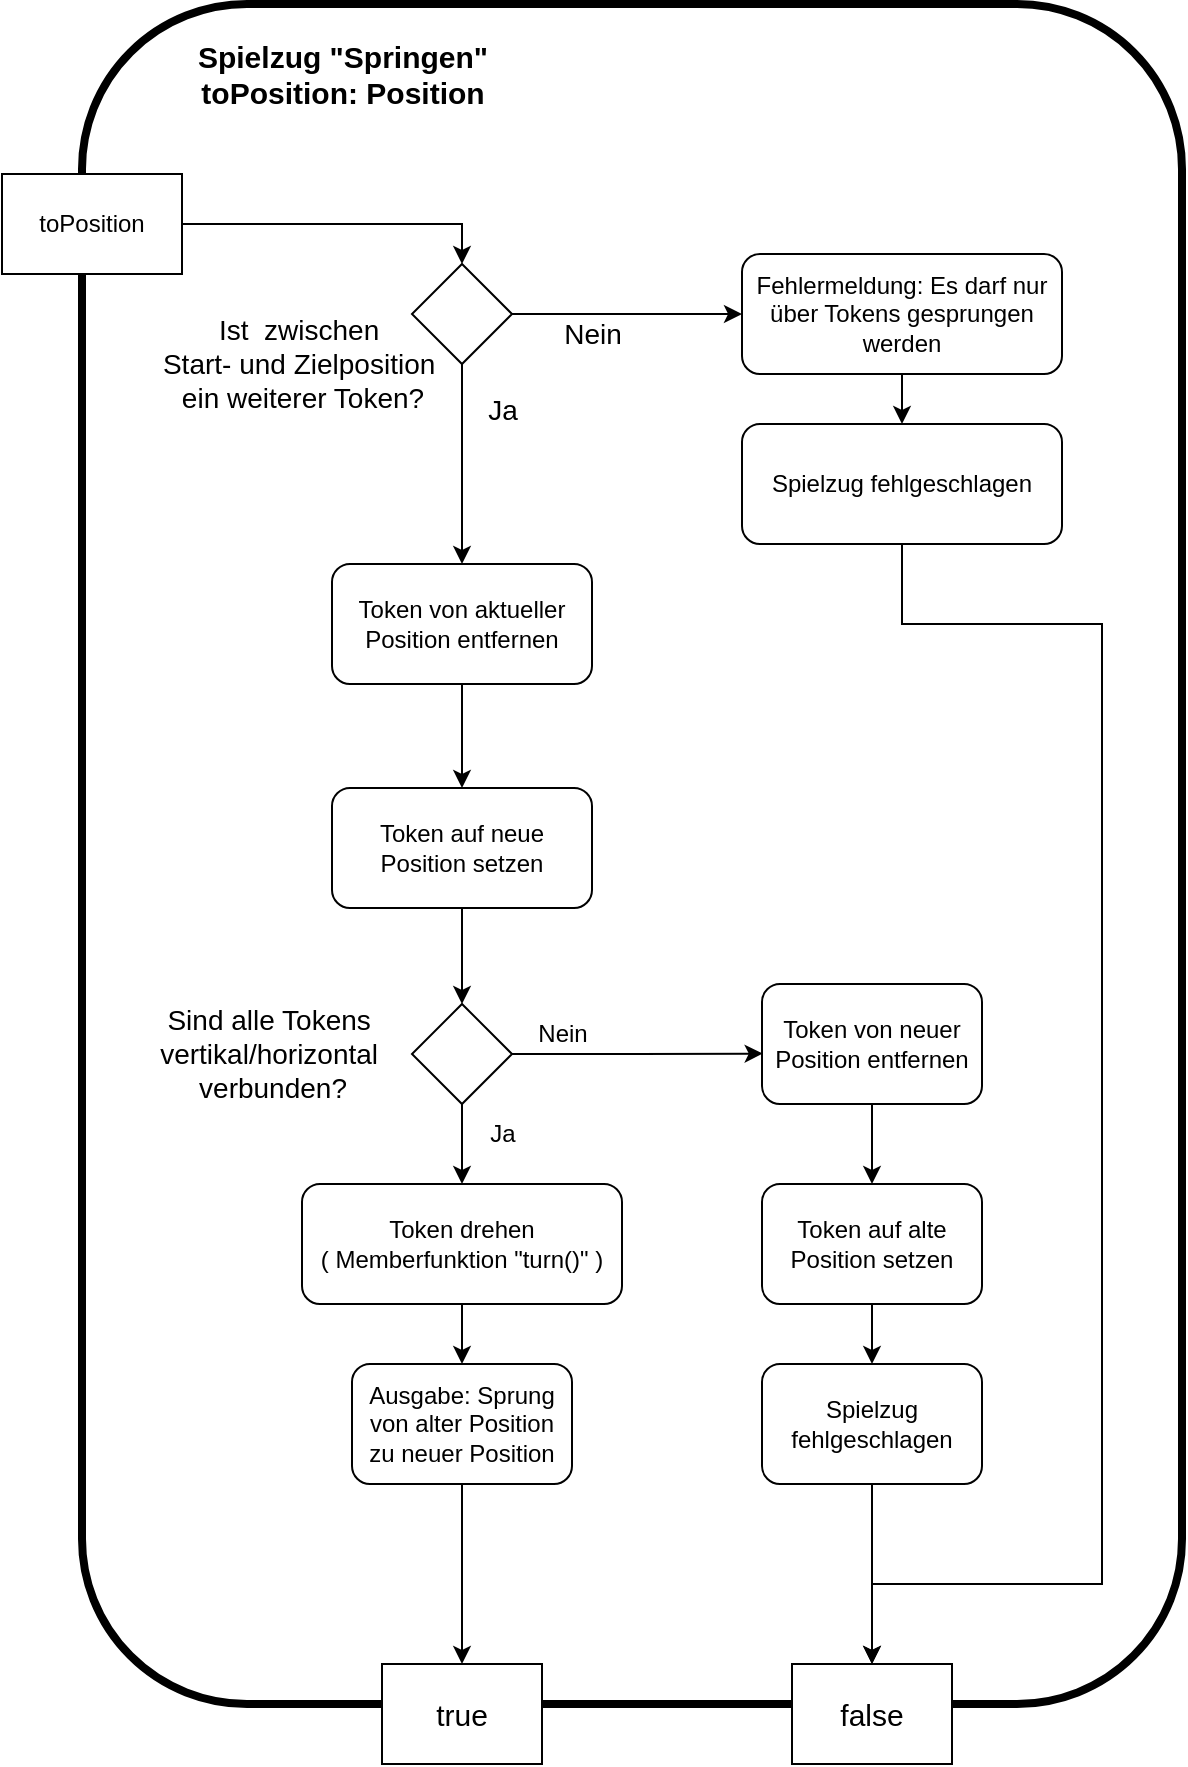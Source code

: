 <mxfile version="22.1.16" type="github">
  <diagram name="Seite-1" id="Uph73gleEDyKAeIzliLi">
    <mxGraphModel dx="1434" dy="774" grid="1" gridSize="10" guides="1" tooltips="1" connect="1" arrows="1" fold="1" page="1" pageScale="1" pageWidth="583" pageHeight="413" math="0" shadow="0">
      <root>
        <mxCell id="0" />
        <mxCell id="1" parent="0" />
        <mxCell id="LmvUL_w-2qDvA-CHAG-q-24" value="" style="rounded=1;whiteSpace=wrap;html=1;fillColor=none;strokeWidth=4;" parent="1" vertex="1">
          <mxGeometry x="200" y="40" width="550" height="850" as="geometry" />
        </mxCell>
        <mxCell id="LmvUL_w-2qDvA-CHAG-q-5" style="edgeStyle=orthogonalEdgeStyle;rounded=0;orthogonalLoop=1;jettySize=auto;html=1;exitX=0.5;exitY=1;exitDx=0;exitDy=0;entryX=0.5;entryY=0;entryDx=0;entryDy=0;" parent="1" source="LmvUL_w-2qDvA-CHAG-q-3" target="LmvUL_w-2qDvA-CHAG-q-4" edge="1">
          <mxGeometry relative="1" as="geometry" />
        </mxCell>
        <mxCell id="LmvUL_w-2qDvA-CHAG-q-3" value="Token von aktueller Position entfernen" style="rounded=1;whiteSpace=wrap;html=1;" parent="1" vertex="1">
          <mxGeometry x="325" y="320" width="130" height="60" as="geometry" />
        </mxCell>
        <mxCell id="LmvUL_w-2qDvA-CHAG-q-7" style="edgeStyle=orthogonalEdgeStyle;rounded=0;orthogonalLoop=1;jettySize=auto;html=1;exitX=0.5;exitY=1;exitDx=0;exitDy=0;entryX=0.5;entryY=0;entryDx=0;entryDy=0;" parent="1" source="LmvUL_w-2qDvA-CHAG-q-4" target="LmvUL_w-2qDvA-CHAG-q-6" edge="1">
          <mxGeometry relative="1" as="geometry" />
        </mxCell>
        <mxCell id="LmvUL_w-2qDvA-CHAG-q-4" value="Token auf neue Position setzen" style="rounded=1;whiteSpace=wrap;html=1;" parent="1" vertex="1">
          <mxGeometry x="325" y="432" width="130" height="60" as="geometry" />
        </mxCell>
        <mxCell id="49IbNY6AlsYL05EUb6Tz-3" style="edgeStyle=orthogonalEdgeStyle;rounded=0;orthogonalLoop=1;jettySize=auto;html=1;exitX=0.5;exitY=1;exitDx=0;exitDy=0;entryX=0.5;entryY=0;entryDx=0;entryDy=0;" parent="1" source="LmvUL_w-2qDvA-CHAG-q-6" target="49IbNY6AlsYL05EUb6Tz-2" edge="1">
          <mxGeometry relative="1" as="geometry" />
        </mxCell>
        <mxCell id="LmvUL_w-2qDvA-CHAG-q-6" value="" style="rhombus;whiteSpace=wrap;html=1;" parent="1" vertex="1">
          <mxGeometry x="365" y="540" width="50" height="50" as="geometry" />
        </mxCell>
        <mxCell id="LmvUL_w-2qDvA-CHAG-q-8" value="&lt;div style=&quot;font-size: 14px;&quot;&gt;&lt;font style=&quot;font-size: 14px;&quot;&gt;Sind alle Tokens&amp;nbsp;&lt;/font&gt;&lt;/div&gt;&lt;div style=&quot;font-size: 14px;&quot;&gt;&lt;font style=&quot;font-size: 14px;&quot;&gt;vertikal/horizontal&amp;nbsp;&lt;/font&gt;&lt;/div&gt;&lt;div style=&quot;font-size: 14px;&quot;&gt;&lt;font style=&quot;font-size: 14px;&quot;&gt;verbunden?&lt;/font&gt;&lt;/div&gt;" style="text;html=1;align=center;verticalAlign=middle;resizable=0;points=[];autosize=1;strokeColor=none;fillColor=none;" parent="1" vertex="1">
          <mxGeometry x="225" y="535" width="140" height="60" as="geometry" />
        </mxCell>
        <mxCell id="LmvUL_w-2qDvA-CHAG-q-15" style="edgeStyle=orthogonalEdgeStyle;rounded=0;orthogonalLoop=1;jettySize=auto;html=1;exitX=0.5;exitY=1;exitDx=0;exitDy=0;entryX=0.5;entryY=0;entryDx=0;entryDy=0;" parent="1" source="LmvUL_w-2qDvA-CHAG-q-10" target="LmvUL_w-2qDvA-CHAG-q-11" edge="1">
          <mxGeometry relative="1" as="geometry" />
        </mxCell>
        <mxCell id="LmvUL_w-2qDvA-CHAG-q-10" value="Token von neuer Position entfernen" style="rounded=1;whiteSpace=wrap;html=1;" parent="1" vertex="1">
          <mxGeometry x="540" y="530" width="110" height="60" as="geometry" />
        </mxCell>
        <mxCell id="LmvUL_w-2qDvA-CHAG-q-16" style="edgeStyle=orthogonalEdgeStyle;rounded=0;orthogonalLoop=1;jettySize=auto;html=1;exitX=0.5;exitY=1;exitDx=0;exitDy=0;entryX=0.5;entryY=0;entryDx=0;entryDy=0;" parent="1" source="LmvUL_w-2qDvA-CHAG-q-11" target="LmvUL_w-2qDvA-CHAG-q-12" edge="1">
          <mxGeometry relative="1" as="geometry" />
        </mxCell>
        <mxCell id="LmvUL_w-2qDvA-CHAG-q-11" value="Token auf alte Position setzen" style="rounded=1;whiteSpace=wrap;html=1;" parent="1" vertex="1">
          <mxGeometry x="540" y="630" width="110" height="60" as="geometry" />
        </mxCell>
        <mxCell id="QlbRYT__UiRtOQbs48cr-4" style="edgeStyle=orthogonalEdgeStyle;rounded=0;orthogonalLoop=1;jettySize=auto;html=1;exitX=0.5;exitY=1;exitDx=0;exitDy=0;entryX=0.5;entryY=0;entryDx=0;entryDy=0;" edge="1" parent="1" source="LmvUL_w-2qDvA-CHAG-q-12" target="QlbRYT__UiRtOQbs48cr-2">
          <mxGeometry relative="1" as="geometry" />
        </mxCell>
        <mxCell id="LmvUL_w-2qDvA-CHAG-q-12" value="Spielzug fehlgeschlagen" style="rounded=1;whiteSpace=wrap;html=1;" parent="1" vertex="1">
          <mxGeometry x="540" y="720" width="110" height="60" as="geometry" />
        </mxCell>
        <mxCell id="QlbRYT__UiRtOQbs48cr-3" style="edgeStyle=orthogonalEdgeStyle;rounded=0;orthogonalLoop=1;jettySize=auto;html=1;exitX=0.5;exitY=1;exitDx=0;exitDy=0;entryX=0.5;entryY=0;entryDx=0;entryDy=0;" edge="1" parent="1" source="LmvUL_w-2qDvA-CHAG-q-13" target="QlbRYT__UiRtOQbs48cr-1">
          <mxGeometry relative="1" as="geometry" />
        </mxCell>
        <mxCell id="LmvUL_w-2qDvA-CHAG-q-13" value="Ausgabe: Sprung von alter Position zu neuer Position" style="rounded=1;whiteSpace=wrap;html=1;" parent="1" vertex="1">
          <mxGeometry x="335" y="720" width="110" height="60" as="geometry" />
        </mxCell>
        <mxCell id="LmvUL_w-2qDvA-CHAG-q-14" style="edgeStyle=orthogonalEdgeStyle;rounded=0;orthogonalLoop=1;jettySize=auto;html=1;exitX=1;exitY=0.5;exitDx=0;exitDy=0;entryX=0.003;entryY=0.58;entryDx=0;entryDy=0;entryPerimeter=0;" parent="1" source="LmvUL_w-2qDvA-CHAG-q-6" target="LmvUL_w-2qDvA-CHAG-q-10" edge="1">
          <mxGeometry relative="1" as="geometry" />
        </mxCell>
        <mxCell id="LmvUL_w-2qDvA-CHAG-q-18" value="Ja" style="text;html=1;align=center;verticalAlign=middle;resizable=0;points=[];autosize=1;strokeColor=none;fillColor=none;" parent="1" vertex="1">
          <mxGeometry x="390" y="590" width="40" height="30" as="geometry" />
        </mxCell>
        <mxCell id="LmvUL_w-2qDvA-CHAG-q-19" value="Nein" style="text;html=1;align=center;verticalAlign=middle;resizable=0;points=[];autosize=1;strokeColor=none;fillColor=none;" parent="1" vertex="1">
          <mxGeometry x="415" y="540" width="50" height="30" as="geometry" />
        </mxCell>
        <mxCell id="49IbNY6AlsYL05EUb6Tz-16" style="edgeStyle=orthogonalEdgeStyle;rounded=0;orthogonalLoop=1;jettySize=auto;html=1;exitX=1;exitY=0.5;exitDx=0;exitDy=0;entryX=0.5;entryY=0;entryDx=0;entryDy=0;" parent="1" source="LmvUL_w-2qDvA-CHAG-q-2" target="49IbNY6AlsYL05EUb6Tz-1" edge="1">
          <mxGeometry relative="1" as="geometry" />
        </mxCell>
        <mxCell id="LmvUL_w-2qDvA-CHAG-q-2" value="&lt;div&gt;toPosition&lt;/div&gt;" style="rounded=0;whiteSpace=wrap;html=1;" parent="1" vertex="1">
          <mxGeometry x="160" y="125" width="90" height="50" as="geometry" />
        </mxCell>
        <mxCell id="LmvUL_w-2qDvA-CHAG-q-27" value="&lt;div style=&quot;font-size: 15px;&quot;&gt;&lt;font style=&quot;font-size: 15px;&quot;&gt;&lt;b&gt;Spielzug &quot;Springen&quot;&lt;/b&gt;&lt;/font&gt;&lt;/div&gt;&lt;font style=&quot;font-size: 15px;&quot;&gt;&lt;b&gt;&lt;font style=&quot;font-size: 15px;&quot;&gt;toPosition: Position&lt;/font&gt;&lt;/b&gt;&lt;b&gt;&lt;br&gt;&lt;/b&gt;&lt;/font&gt;" style="text;html=1;align=center;verticalAlign=middle;resizable=0;points=[];autosize=1;strokeColor=none;fillColor=none;" parent="1" vertex="1">
          <mxGeometry x="245" y="50" width="170" height="50" as="geometry" />
        </mxCell>
        <mxCell id="49IbNY6AlsYL05EUb6Tz-7" style="edgeStyle=orthogonalEdgeStyle;rounded=0;orthogonalLoop=1;jettySize=auto;html=1;exitX=0.5;exitY=1;exitDx=0;exitDy=0;entryX=0.5;entryY=0;entryDx=0;entryDy=0;" parent="1" source="49IbNY6AlsYL05EUb6Tz-1" target="LmvUL_w-2qDvA-CHAG-q-3" edge="1">
          <mxGeometry relative="1" as="geometry" />
        </mxCell>
        <mxCell id="49IbNY6AlsYL05EUb6Tz-9" style="edgeStyle=orthogonalEdgeStyle;rounded=0;orthogonalLoop=1;jettySize=auto;html=1;exitX=1;exitY=0.5;exitDx=0;exitDy=0;entryX=0;entryY=0.5;entryDx=0;entryDy=0;" parent="1" source="49IbNY6AlsYL05EUb6Tz-1" target="49IbNY6AlsYL05EUb6Tz-8" edge="1">
          <mxGeometry relative="1" as="geometry" />
        </mxCell>
        <mxCell id="49IbNY6AlsYL05EUb6Tz-1" value="" style="rhombus;whiteSpace=wrap;html=1;" parent="1" vertex="1">
          <mxGeometry x="365" y="170" width="50" height="50" as="geometry" />
        </mxCell>
        <mxCell id="49IbNY6AlsYL05EUb6Tz-5" style="edgeStyle=orthogonalEdgeStyle;rounded=0;orthogonalLoop=1;jettySize=auto;html=1;exitX=0.5;exitY=1;exitDx=0;exitDy=0;entryX=0.5;entryY=0;entryDx=0;entryDy=0;" parent="1" source="49IbNY6AlsYL05EUb6Tz-2" target="LmvUL_w-2qDvA-CHAG-q-13" edge="1">
          <mxGeometry relative="1" as="geometry" />
        </mxCell>
        <mxCell id="49IbNY6AlsYL05EUb6Tz-2" value="&lt;div&gt;Token drehen&lt;/div&gt;&lt;div&gt;( Memberfunktion &quot;turn()&quot; )&lt;/div&gt;" style="rounded=1;whiteSpace=wrap;html=1;" parent="1" vertex="1">
          <mxGeometry x="310" y="630" width="160" height="60" as="geometry" />
        </mxCell>
        <mxCell id="49IbNY6AlsYL05EUb6Tz-6" value="&lt;div style=&quot;font-size: 14px;&quot;&gt;&lt;font style=&quot;font-size: 14px;&quot;&gt;Ist&amp;nbsp; zwischen&amp;nbsp;&lt;/font&gt;&lt;/div&gt;&lt;div style=&quot;font-size: 14px;&quot;&gt;&lt;font style=&quot;font-size: 14px;&quot;&gt;Start- und Zielposition&amp;nbsp;&lt;/font&gt;&lt;/div&gt;&lt;div style=&quot;font-size: 14px;&quot;&gt;&lt;font style=&quot;font-size: 14px;&quot;&gt;ein weiterer Token?&lt;/font&gt;&lt;/div&gt;" style="text;html=1;align=center;verticalAlign=middle;resizable=0;points=[];autosize=1;strokeColor=none;fillColor=none;" parent="1" vertex="1">
          <mxGeometry x="225" y="190" width="170" height="60" as="geometry" />
        </mxCell>
        <mxCell id="49IbNY6AlsYL05EUb6Tz-11" style="edgeStyle=orthogonalEdgeStyle;rounded=0;orthogonalLoop=1;jettySize=auto;html=1;exitX=0.5;exitY=1;exitDx=0;exitDy=0;entryX=0.5;entryY=0;entryDx=0;entryDy=0;" parent="1" source="49IbNY6AlsYL05EUb6Tz-8" target="49IbNY6AlsYL05EUb6Tz-10" edge="1">
          <mxGeometry relative="1" as="geometry" />
        </mxCell>
        <mxCell id="49IbNY6AlsYL05EUb6Tz-8" value="Fehlermeldung: Es darf nur über Tokens gesprungen werden" style="rounded=1;whiteSpace=wrap;html=1;" parent="1" vertex="1">
          <mxGeometry x="530" y="165" width="160" height="60" as="geometry" />
        </mxCell>
        <mxCell id="QlbRYT__UiRtOQbs48cr-5" style="edgeStyle=orthogonalEdgeStyle;rounded=0;orthogonalLoop=1;jettySize=auto;html=1;exitX=0.5;exitY=1;exitDx=0;exitDy=0;entryX=0.5;entryY=0;entryDx=0;entryDy=0;" edge="1" parent="1" source="49IbNY6AlsYL05EUb6Tz-10" target="QlbRYT__UiRtOQbs48cr-2">
          <mxGeometry relative="1" as="geometry">
            <Array as="points">
              <mxPoint x="610" y="350" />
              <mxPoint x="710" y="350" />
              <mxPoint x="710" y="830" />
              <mxPoint x="595" y="830" />
            </Array>
          </mxGeometry>
        </mxCell>
        <mxCell id="49IbNY6AlsYL05EUb6Tz-10" value="Spielzug fehlgeschlagen" style="rounded=1;whiteSpace=wrap;html=1;" parent="1" vertex="1">
          <mxGeometry x="530" y="250" width="160" height="60" as="geometry" />
        </mxCell>
        <mxCell id="49IbNY6AlsYL05EUb6Tz-13" value="&lt;font style=&quot;font-size: 14px;&quot;&gt;Ja&lt;/font&gt;" style="text;html=1;align=center;verticalAlign=middle;resizable=0;points=[];autosize=1;strokeColor=none;fillColor=none;" parent="1" vertex="1">
          <mxGeometry x="390" y="228" width="40" height="30" as="geometry" />
        </mxCell>
        <mxCell id="49IbNY6AlsYL05EUb6Tz-14" value="&lt;font style=&quot;font-size: 14px;&quot;&gt;Nein&lt;/font&gt;" style="text;html=1;align=center;verticalAlign=middle;resizable=0;points=[];autosize=1;strokeColor=none;fillColor=none;" parent="1" vertex="1">
          <mxGeometry x="430" y="190" width="50" height="30" as="geometry" />
        </mxCell>
        <mxCell id="QlbRYT__UiRtOQbs48cr-1" value="&lt;font style=&quot;font-size: 15px;&quot;&gt;true&lt;/font&gt;" style="rounded=0;whiteSpace=wrap;html=1;" vertex="1" parent="1">
          <mxGeometry x="350" y="870" width="80" height="50" as="geometry" />
        </mxCell>
        <mxCell id="QlbRYT__UiRtOQbs48cr-2" value="&lt;font style=&quot;font-size: 15px;&quot;&gt;false&lt;/font&gt;" style="rounded=0;whiteSpace=wrap;html=1;" vertex="1" parent="1">
          <mxGeometry x="555" y="870" width="80" height="50" as="geometry" />
        </mxCell>
      </root>
    </mxGraphModel>
  </diagram>
</mxfile>
